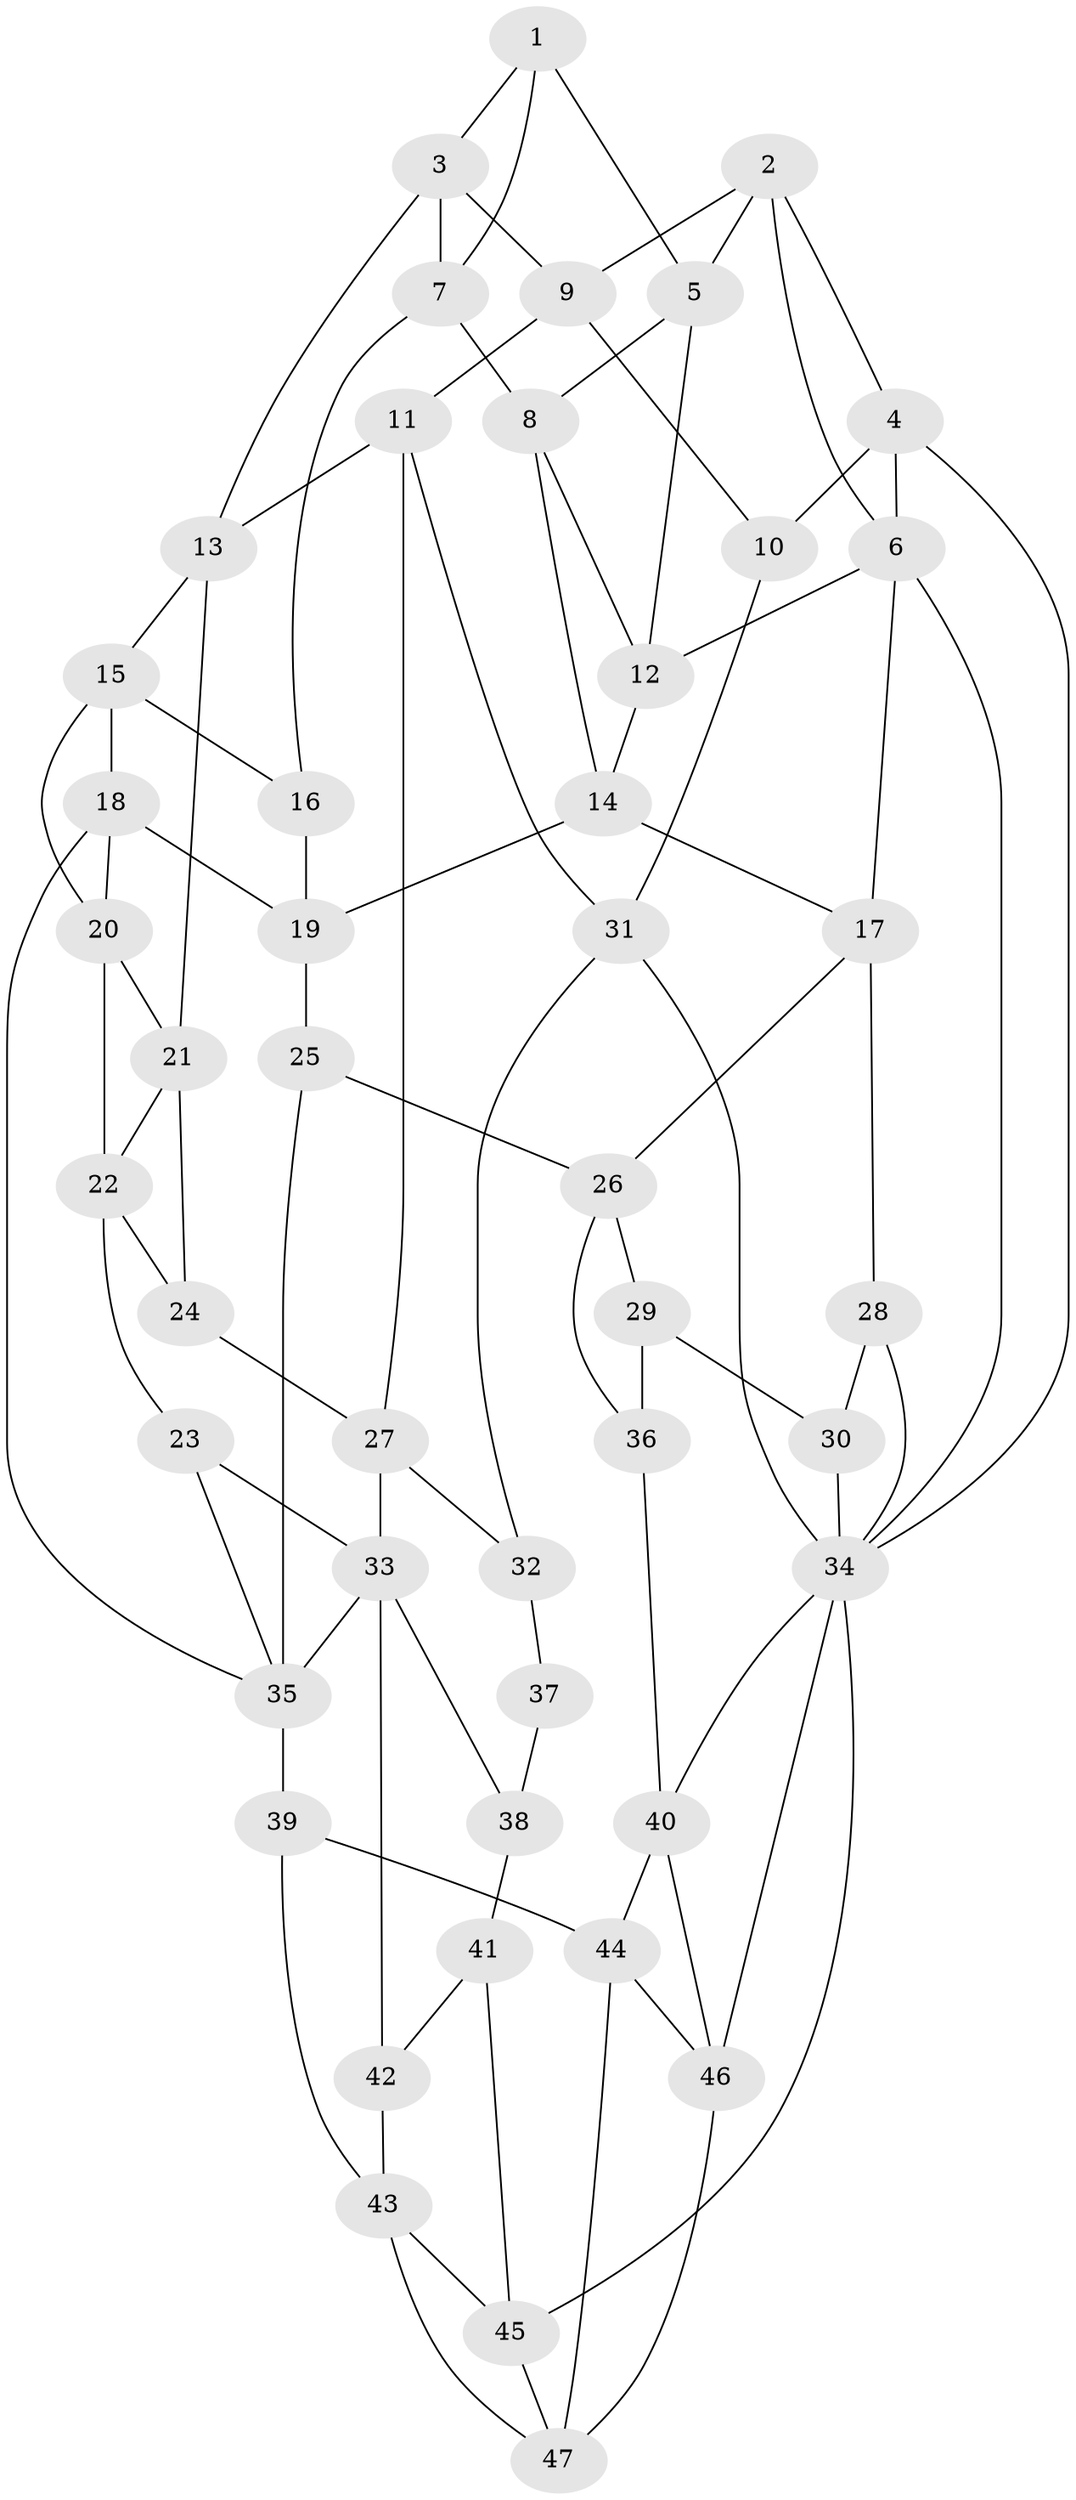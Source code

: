 // original degree distribution, {3: 0.05319148936170213, 4: 0.18085106382978725, 6: 0.22340425531914893, 5: 0.5425531914893617}
// Generated by graph-tools (version 1.1) at 2025/27/03/09/25 03:27:05]
// undirected, 47 vertices, 89 edges
graph export_dot {
graph [start="1"]
  node [color=gray90,style=filled];
  1;
  2;
  3;
  4;
  5;
  6;
  7;
  8;
  9;
  10;
  11;
  12;
  13;
  14;
  15;
  16;
  17;
  18;
  19;
  20;
  21;
  22;
  23;
  24;
  25;
  26;
  27;
  28;
  29;
  30;
  31;
  32;
  33;
  34;
  35;
  36;
  37;
  38;
  39;
  40;
  41;
  42;
  43;
  44;
  45;
  46;
  47;
  1 -- 3 [weight=1.0];
  1 -- 5 [weight=1.0];
  1 -- 7 [weight=1.0];
  2 -- 4 [weight=1.0];
  2 -- 5 [weight=1.0];
  2 -- 6 [weight=1.0];
  2 -- 9 [weight=1.0];
  3 -- 7 [weight=1.0];
  3 -- 9 [weight=1.0];
  3 -- 13 [weight=1.0];
  4 -- 6 [weight=1.0];
  4 -- 10 [weight=1.0];
  4 -- 34 [weight=1.0];
  5 -- 8 [weight=1.0];
  5 -- 12 [weight=1.0];
  6 -- 12 [weight=1.0];
  6 -- 17 [weight=1.0];
  6 -- 34 [weight=1.0];
  7 -- 8 [weight=1.0];
  7 -- 16 [weight=1.0];
  8 -- 12 [weight=1.0];
  8 -- 14 [weight=1.0];
  9 -- 10 [weight=1.0];
  9 -- 11 [weight=1.0];
  10 -- 31 [weight=1.0];
  11 -- 13 [weight=1.0];
  11 -- 27 [weight=1.0];
  11 -- 31 [weight=1.0];
  12 -- 14 [weight=1.0];
  13 -- 15 [weight=1.0];
  13 -- 21 [weight=1.0];
  14 -- 17 [weight=1.0];
  14 -- 19 [weight=1.0];
  15 -- 16 [weight=1.0];
  15 -- 18 [weight=1.0];
  15 -- 20 [weight=1.0];
  16 -- 19 [weight=1.0];
  17 -- 26 [weight=1.0];
  17 -- 28 [weight=1.0];
  18 -- 19 [weight=1.0];
  18 -- 20 [weight=1.0];
  18 -- 35 [weight=1.0];
  19 -- 25 [weight=1.0];
  20 -- 21 [weight=1.0];
  20 -- 22 [weight=1.0];
  21 -- 22 [weight=1.0];
  21 -- 24 [weight=1.0];
  22 -- 23 [weight=1.0];
  22 -- 24 [weight=1.0];
  23 -- 33 [weight=1.0];
  23 -- 35 [weight=1.0];
  24 -- 27 [weight=1.0];
  25 -- 26 [weight=1.0];
  25 -- 35 [weight=2.0];
  26 -- 29 [weight=1.0];
  26 -- 36 [weight=1.0];
  27 -- 32 [weight=1.0];
  27 -- 33 [weight=1.0];
  28 -- 30 [weight=1.0];
  28 -- 34 [weight=1.0];
  29 -- 30 [weight=1.0];
  29 -- 36 [weight=1.0];
  30 -- 34 [weight=1.0];
  31 -- 32 [weight=1.0];
  31 -- 34 [weight=1.0];
  32 -- 37 [weight=2.0];
  33 -- 35 [weight=1.0];
  33 -- 38 [weight=1.0];
  33 -- 42 [weight=2.0];
  34 -- 40 [weight=1.0];
  34 -- 45 [weight=1.0];
  34 -- 46 [weight=1.0];
  35 -- 39 [weight=1.0];
  36 -- 40 [weight=1.0];
  37 -- 38 [weight=2.0];
  38 -- 41 [weight=1.0];
  39 -- 43 [weight=1.0];
  39 -- 44 [weight=1.0];
  40 -- 44 [weight=1.0];
  40 -- 46 [weight=1.0];
  41 -- 42 [weight=1.0];
  41 -- 45 [weight=1.0];
  42 -- 43 [weight=1.0];
  43 -- 45 [weight=1.0];
  43 -- 47 [weight=1.0];
  44 -- 46 [weight=1.0];
  44 -- 47 [weight=1.0];
  45 -- 47 [weight=1.0];
  46 -- 47 [weight=1.0];
}
